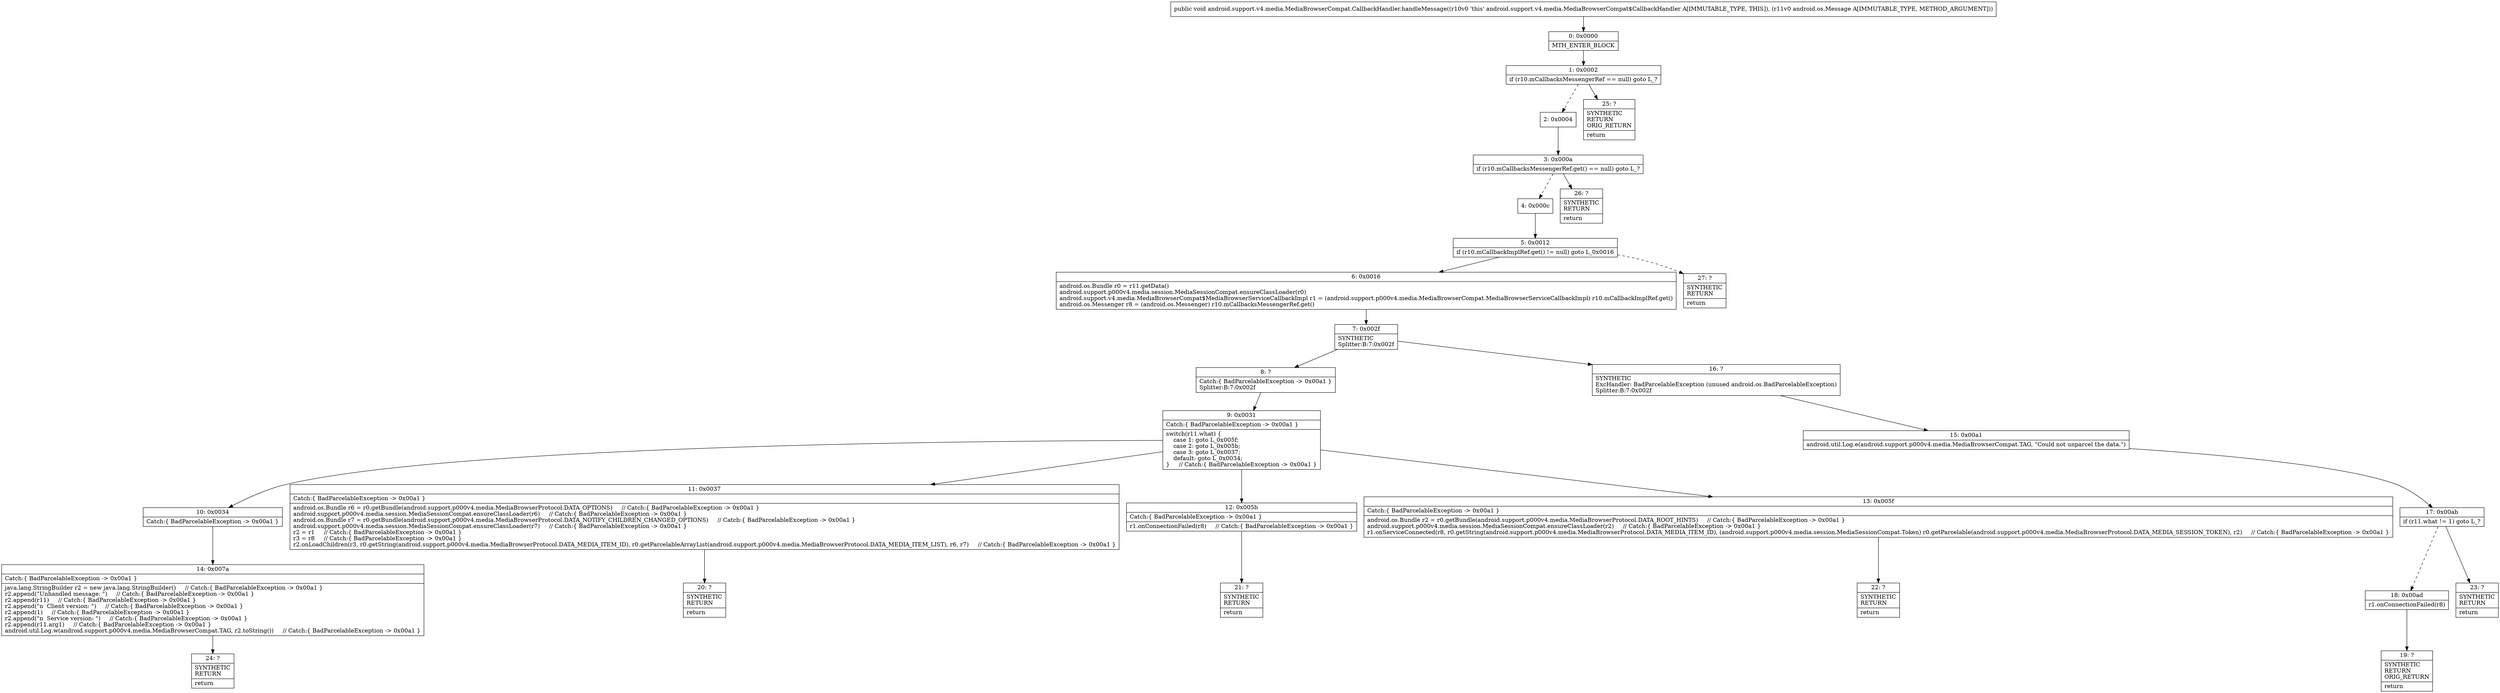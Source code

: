 digraph "CFG forandroid.support.v4.media.MediaBrowserCompat.CallbackHandler.handleMessage(Landroid\/os\/Message;)V" {
Node_0 [shape=record,label="{0\:\ 0x0000|MTH_ENTER_BLOCK\l}"];
Node_1 [shape=record,label="{1\:\ 0x0002|if (r10.mCallbacksMessengerRef == null) goto L_?\l}"];
Node_2 [shape=record,label="{2\:\ 0x0004}"];
Node_3 [shape=record,label="{3\:\ 0x000a|if (r10.mCallbacksMessengerRef.get() == null) goto L_?\l}"];
Node_4 [shape=record,label="{4\:\ 0x000c}"];
Node_5 [shape=record,label="{5\:\ 0x0012|if (r10.mCallbackImplRef.get() != null) goto L_0x0016\l}"];
Node_6 [shape=record,label="{6\:\ 0x0016|android.os.Bundle r0 = r11.getData()\landroid.support.p000v4.media.session.MediaSessionCompat.ensureClassLoader(r0)\landroid.support.v4.media.MediaBrowserCompat$MediaBrowserServiceCallbackImpl r1 = (android.support.p000v4.media.MediaBrowserCompat.MediaBrowserServiceCallbackImpl) r10.mCallbackImplRef.get()\landroid.os.Messenger r8 = (android.os.Messenger) r10.mCallbacksMessengerRef.get()\l}"];
Node_7 [shape=record,label="{7\:\ 0x002f|SYNTHETIC\lSplitter:B:7:0x002f\l}"];
Node_8 [shape=record,label="{8\:\ ?|Catch:\{ BadParcelableException \-\> 0x00a1 \}\lSplitter:B:7:0x002f\l}"];
Node_9 [shape=record,label="{9\:\ 0x0031|Catch:\{ BadParcelableException \-\> 0x00a1 \}\l|switch(r11.what) \{\l    case 1: goto L_0x005f;\l    case 2: goto L_0x005b;\l    case 3: goto L_0x0037;\l    default: goto L_0x0034;\l\}     \/\/ Catch:\{ BadParcelableException \-\> 0x00a1 \}\l}"];
Node_10 [shape=record,label="{10\:\ 0x0034|Catch:\{ BadParcelableException \-\> 0x00a1 \}\l}"];
Node_11 [shape=record,label="{11\:\ 0x0037|Catch:\{ BadParcelableException \-\> 0x00a1 \}\l|android.os.Bundle r6 = r0.getBundle(android.support.p000v4.media.MediaBrowserProtocol.DATA_OPTIONS)     \/\/ Catch:\{ BadParcelableException \-\> 0x00a1 \}\landroid.support.p000v4.media.session.MediaSessionCompat.ensureClassLoader(r6)     \/\/ Catch:\{ BadParcelableException \-\> 0x00a1 \}\landroid.os.Bundle r7 = r0.getBundle(android.support.p000v4.media.MediaBrowserProtocol.DATA_NOTIFY_CHILDREN_CHANGED_OPTIONS)     \/\/ Catch:\{ BadParcelableException \-\> 0x00a1 \}\landroid.support.p000v4.media.session.MediaSessionCompat.ensureClassLoader(r7)     \/\/ Catch:\{ BadParcelableException \-\> 0x00a1 \}\lr2 = r1     \/\/ Catch:\{ BadParcelableException \-\> 0x00a1 \}\lr3 = r8     \/\/ Catch:\{ BadParcelableException \-\> 0x00a1 \}\lr2.onLoadChildren(r3, r0.getString(android.support.p000v4.media.MediaBrowserProtocol.DATA_MEDIA_ITEM_ID), r0.getParcelableArrayList(android.support.p000v4.media.MediaBrowserProtocol.DATA_MEDIA_ITEM_LIST), r6, r7)     \/\/ Catch:\{ BadParcelableException \-\> 0x00a1 \}\l}"];
Node_12 [shape=record,label="{12\:\ 0x005b|Catch:\{ BadParcelableException \-\> 0x00a1 \}\l|r1.onConnectionFailed(r8)     \/\/ Catch:\{ BadParcelableException \-\> 0x00a1 \}\l}"];
Node_13 [shape=record,label="{13\:\ 0x005f|Catch:\{ BadParcelableException \-\> 0x00a1 \}\l|android.os.Bundle r2 = r0.getBundle(android.support.p000v4.media.MediaBrowserProtocol.DATA_ROOT_HINTS)     \/\/ Catch:\{ BadParcelableException \-\> 0x00a1 \}\landroid.support.p000v4.media.session.MediaSessionCompat.ensureClassLoader(r2)     \/\/ Catch:\{ BadParcelableException \-\> 0x00a1 \}\lr1.onServiceConnected(r8, r0.getString(android.support.p000v4.media.MediaBrowserProtocol.DATA_MEDIA_ITEM_ID), (android.support.p000v4.media.session.MediaSessionCompat.Token) r0.getParcelable(android.support.p000v4.media.MediaBrowserProtocol.DATA_MEDIA_SESSION_TOKEN), r2)     \/\/ Catch:\{ BadParcelableException \-\> 0x00a1 \}\l}"];
Node_14 [shape=record,label="{14\:\ 0x007a|Catch:\{ BadParcelableException \-\> 0x00a1 \}\l|java.lang.StringBuilder r2 = new java.lang.StringBuilder()     \/\/ Catch:\{ BadParcelableException \-\> 0x00a1 \}\lr2.append(\"Unhandled message: \")     \/\/ Catch:\{ BadParcelableException \-\> 0x00a1 \}\lr2.append(r11)     \/\/ Catch:\{ BadParcelableException \-\> 0x00a1 \}\lr2.append(\"n  Client version: \")     \/\/ Catch:\{ BadParcelableException \-\> 0x00a1 \}\lr2.append(1)     \/\/ Catch:\{ BadParcelableException \-\> 0x00a1 \}\lr2.append(\"n  Service version: \")     \/\/ Catch:\{ BadParcelableException \-\> 0x00a1 \}\lr2.append(r11.arg1)     \/\/ Catch:\{ BadParcelableException \-\> 0x00a1 \}\landroid.util.Log.w(android.support.p000v4.media.MediaBrowserCompat.TAG, r2.toString())     \/\/ Catch:\{ BadParcelableException \-\> 0x00a1 \}\l}"];
Node_15 [shape=record,label="{15\:\ 0x00a1|android.util.Log.e(android.support.p000v4.media.MediaBrowserCompat.TAG, \"Could not unparcel the data.\")\l}"];
Node_16 [shape=record,label="{16\:\ ?|SYNTHETIC\lExcHandler: BadParcelableException (unused android.os.BadParcelableException)\lSplitter:B:7:0x002f\l}"];
Node_17 [shape=record,label="{17\:\ 0x00ab|if (r11.what != 1) goto L_?\l}"];
Node_18 [shape=record,label="{18\:\ 0x00ad|r1.onConnectionFailed(r8)\l}"];
Node_19 [shape=record,label="{19\:\ ?|SYNTHETIC\lRETURN\lORIG_RETURN\l|return\l}"];
Node_20 [shape=record,label="{20\:\ ?|SYNTHETIC\lRETURN\l|return\l}"];
Node_21 [shape=record,label="{21\:\ ?|SYNTHETIC\lRETURN\l|return\l}"];
Node_22 [shape=record,label="{22\:\ ?|SYNTHETIC\lRETURN\l|return\l}"];
Node_23 [shape=record,label="{23\:\ ?|SYNTHETIC\lRETURN\l|return\l}"];
Node_24 [shape=record,label="{24\:\ ?|SYNTHETIC\lRETURN\l|return\l}"];
Node_25 [shape=record,label="{25\:\ ?|SYNTHETIC\lRETURN\lORIG_RETURN\l|return\l}"];
Node_26 [shape=record,label="{26\:\ ?|SYNTHETIC\lRETURN\l|return\l}"];
Node_27 [shape=record,label="{27\:\ ?|SYNTHETIC\lRETURN\l|return\l}"];
MethodNode[shape=record,label="{public void android.support.v4.media.MediaBrowserCompat.CallbackHandler.handleMessage((r10v0 'this' android.support.v4.media.MediaBrowserCompat$CallbackHandler A[IMMUTABLE_TYPE, THIS]), (r11v0 android.os.Message A[IMMUTABLE_TYPE, METHOD_ARGUMENT])) }"];
MethodNode -> Node_0;
Node_0 -> Node_1;
Node_1 -> Node_2[style=dashed];
Node_1 -> Node_25;
Node_2 -> Node_3;
Node_3 -> Node_4[style=dashed];
Node_3 -> Node_26;
Node_4 -> Node_5;
Node_5 -> Node_6;
Node_5 -> Node_27[style=dashed];
Node_6 -> Node_7;
Node_7 -> Node_8;
Node_7 -> Node_16;
Node_8 -> Node_9;
Node_9 -> Node_10;
Node_9 -> Node_11;
Node_9 -> Node_12;
Node_9 -> Node_13;
Node_10 -> Node_14;
Node_11 -> Node_20;
Node_12 -> Node_21;
Node_13 -> Node_22;
Node_14 -> Node_24;
Node_15 -> Node_17;
Node_16 -> Node_15;
Node_17 -> Node_18[style=dashed];
Node_17 -> Node_23;
Node_18 -> Node_19;
}

